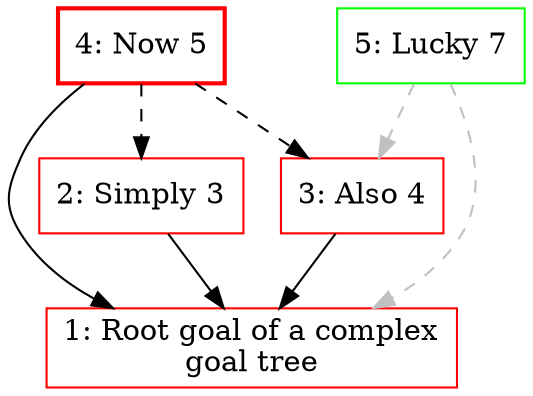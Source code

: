 digraph g {
node [shape=box];
1 [label="1: Root goal of a complex
goal tree", color=red];
2 [label="2: Simply 3", color=red];
3 [label="3: Also 4", color=red];
4 [label="4: Now 5", color=red, style=bold];
5 [label="5: Lucky 7", color=green];
2 -> 1 [color=black];
3 -> 1 [color=black];
4 -> 1 [color=black];
5 -> 1 [color=gray, style=dashed];
4 -> 2 [color=black, style=dashed];
4 -> 3 [color=black, style=dashed];
5 -> 3 [color=gray, style=dashed];
}
